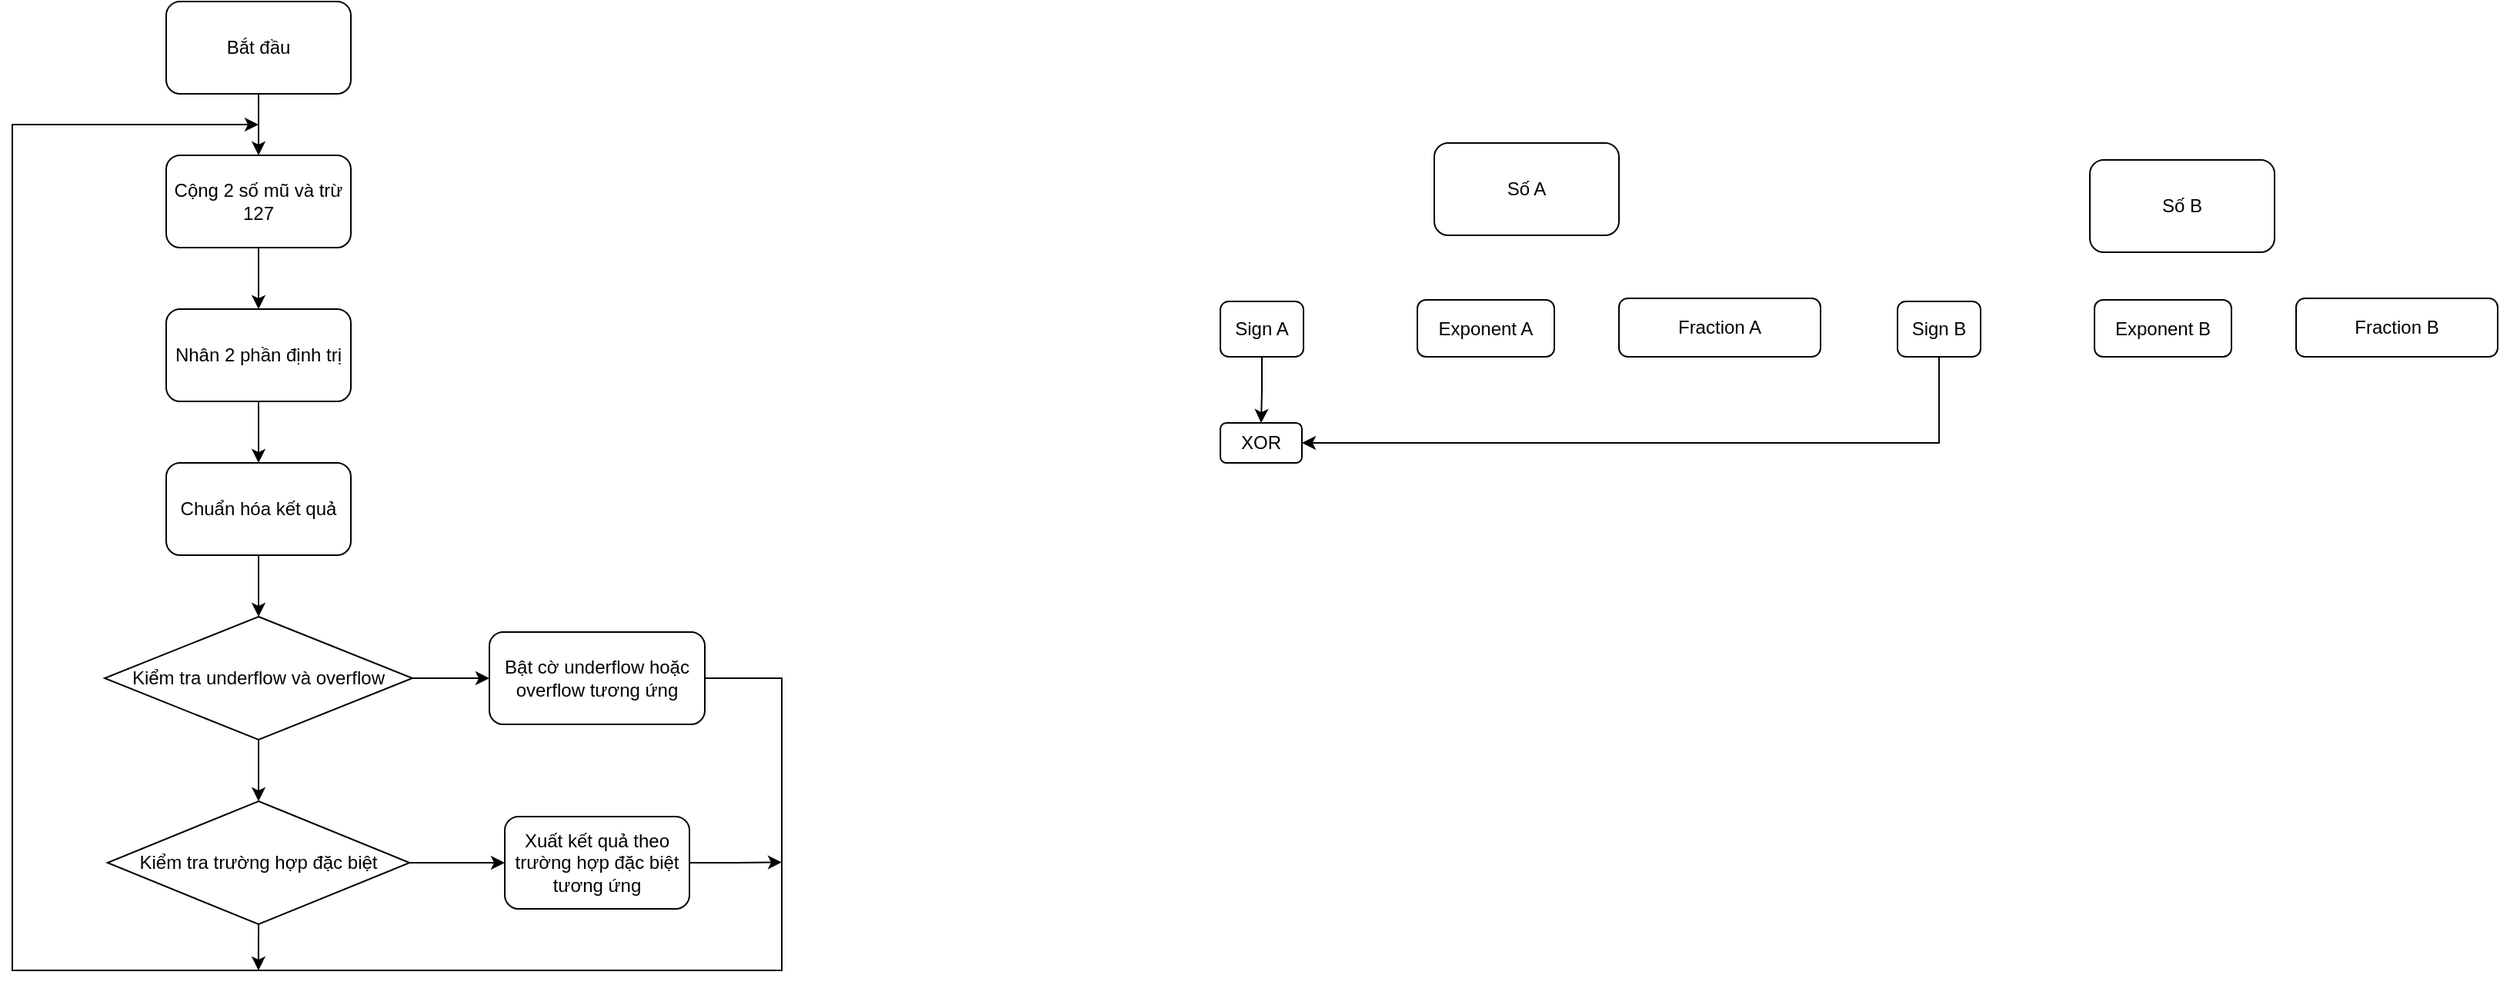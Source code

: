 <mxfile version="15.8.6" type="github">
  <diagram id="RJO8PuPAGNzROMasVjRf" name="Page-1">
    <mxGraphModel dx="831" dy="457" grid="0" gridSize="10" guides="1" tooltips="1" connect="1" arrows="1" fold="1" page="1" pageScale="1" pageWidth="3300" pageHeight="4681" math="0" shadow="0">
      <root>
        <mxCell id="0" />
        <mxCell id="1" parent="0" />
        <mxCell id="YzzIFXypt7FN9Ieh2y_I-5" style="edgeStyle=orthogonalEdgeStyle;rounded=0;orthogonalLoop=1;jettySize=auto;html=1;exitX=0.5;exitY=1;exitDx=0;exitDy=0;entryX=0.5;entryY=0;entryDx=0;entryDy=0;" edge="1" parent="1" source="ltvV7gkaToOBS2ahcZOb-1" target="ltvV7gkaToOBS2ahcZOb-2">
          <mxGeometry relative="1" as="geometry" />
        </mxCell>
        <mxCell id="ltvV7gkaToOBS2ahcZOb-1" value="Bắt đầu" style="rounded=1;whiteSpace=wrap;html=1;" parent="1" vertex="1">
          <mxGeometry x="400" y="140" width="120" height="60" as="geometry" />
        </mxCell>
        <mxCell id="YzzIFXypt7FN9Ieh2y_I-6" style="edgeStyle=orthogonalEdgeStyle;rounded=0;orthogonalLoop=1;jettySize=auto;html=1;exitX=0.5;exitY=1;exitDx=0;exitDy=0;entryX=0.5;entryY=0;entryDx=0;entryDy=0;" edge="1" parent="1" source="ltvV7gkaToOBS2ahcZOb-2" target="ltvV7gkaToOBS2ahcZOb-3">
          <mxGeometry relative="1" as="geometry" />
        </mxCell>
        <mxCell id="ltvV7gkaToOBS2ahcZOb-2" value="Cộng 2 số mũ và trừ 127" style="rounded=1;whiteSpace=wrap;html=1;" parent="1" vertex="1">
          <mxGeometry x="400" y="240" width="120" height="60" as="geometry" />
        </mxCell>
        <mxCell id="YzzIFXypt7FN9Ieh2y_I-7" style="edgeStyle=orthogonalEdgeStyle;rounded=0;orthogonalLoop=1;jettySize=auto;html=1;exitX=0.5;exitY=1;exitDx=0;exitDy=0;entryX=0.5;entryY=0;entryDx=0;entryDy=0;" edge="1" parent="1" source="ltvV7gkaToOBS2ahcZOb-3" target="ltvV7gkaToOBS2ahcZOb-4">
          <mxGeometry relative="1" as="geometry" />
        </mxCell>
        <mxCell id="ltvV7gkaToOBS2ahcZOb-3" value="Nhân 2 phần định trị" style="rounded=1;whiteSpace=wrap;html=1;" parent="1" vertex="1">
          <mxGeometry x="400" y="340" width="120" height="60" as="geometry" />
        </mxCell>
        <mxCell id="YzzIFXypt7FN9Ieh2y_I-8" style="edgeStyle=orthogonalEdgeStyle;rounded=0;orthogonalLoop=1;jettySize=auto;html=1;exitX=0.5;exitY=1;exitDx=0;exitDy=0;" edge="1" parent="1" source="ltvV7gkaToOBS2ahcZOb-4" target="YzzIFXypt7FN9Ieh2y_I-1">
          <mxGeometry relative="1" as="geometry" />
        </mxCell>
        <mxCell id="ltvV7gkaToOBS2ahcZOb-4" value="Chuẩn hóa kết quả&lt;br&gt;" style="rounded=1;whiteSpace=wrap;html=1;" parent="1" vertex="1">
          <mxGeometry x="400" y="440" width="120" height="60" as="geometry" />
        </mxCell>
        <mxCell id="YzzIFXypt7FN9Ieh2y_I-9" style="edgeStyle=orthogonalEdgeStyle;rounded=0;orthogonalLoop=1;jettySize=auto;html=1;exitX=0.5;exitY=1;exitDx=0;exitDy=0;entryX=0.5;entryY=0;entryDx=0;entryDy=0;" edge="1" parent="1" source="YzzIFXypt7FN9Ieh2y_I-1" target="YzzIFXypt7FN9Ieh2y_I-3">
          <mxGeometry relative="1" as="geometry" />
        </mxCell>
        <mxCell id="YzzIFXypt7FN9Ieh2y_I-10" style="edgeStyle=orthogonalEdgeStyle;rounded=0;orthogonalLoop=1;jettySize=auto;html=1;exitX=1;exitY=0.5;exitDx=0;exitDy=0;entryX=0;entryY=0.5;entryDx=0;entryDy=0;" edge="1" parent="1" source="YzzIFXypt7FN9Ieh2y_I-1" target="YzzIFXypt7FN9Ieh2y_I-2">
          <mxGeometry relative="1" as="geometry" />
        </mxCell>
        <mxCell id="YzzIFXypt7FN9Ieh2y_I-1" value="Kiểm tra underflow và overflow" style="rhombus;whiteSpace=wrap;html=1;" vertex="1" parent="1">
          <mxGeometry x="360" y="540" width="200" height="80" as="geometry" />
        </mxCell>
        <mxCell id="YzzIFXypt7FN9Ieh2y_I-2" value="Bật cờ underflow hoặc overflow tương ứng" style="rounded=1;whiteSpace=wrap;html=1;" vertex="1" parent="1">
          <mxGeometry x="610" y="550" width="140" height="60" as="geometry" />
        </mxCell>
        <mxCell id="YzzIFXypt7FN9Ieh2y_I-11" style="edgeStyle=orthogonalEdgeStyle;rounded=0;orthogonalLoop=1;jettySize=auto;html=1;exitX=1;exitY=0.5;exitDx=0;exitDy=0;entryX=0;entryY=0.5;entryDx=0;entryDy=0;" edge="1" parent="1" source="YzzIFXypt7FN9Ieh2y_I-3" target="YzzIFXypt7FN9Ieh2y_I-4">
          <mxGeometry relative="1" as="geometry" />
        </mxCell>
        <mxCell id="YzzIFXypt7FN9Ieh2y_I-17" style="edgeStyle=orthogonalEdgeStyle;rounded=0;orthogonalLoop=1;jettySize=auto;html=1;exitX=0.5;exitY=1;exitDx=0;exitDy=0;" edge="1" parent="1" source="YzzIFXypt7FN9Ieh2y_I-3">
          <mxGeometry relative="1" as="geometry">
            <mxPoint x="459.941" y="770" as="targetPoint" />
          </mxGeometry>
        </mxCell>
        <mxCell id="YzzIFXypt7FN9Ieh2y_I-3" value="&lt;span&gt;Kiểm tra trường hợp đặc biệt&lt;/span&gt;" style="rhombus;whiteSpace=wrap;html=1;" vertex="1" parent="1">
          <mxGeometry x="361.88" y="660" width="196.25" height="80" as="geometry" />
        </mxCell>
        <mxCell id="YzzIFXypt7FN9Ieh2y_I-15" style="edgeStyle=orthogonalEdgeStyle;rounded=0;orthogonalLoop=1;jettySize=auto;html=1;exitX=1;exitY=0.5;exitDx=0;exitDy=0;" edge="1" parent="1" source="YzzIFXypt7FN9Ieh2y_I-4">
          <mxGeometry relative="1" as="geometry">
            <mxPoint x="800" y="699.706" as="targetPoint" />
          </mxGeometry>
        </mxCell>
        <mxCell id="YzzIFXypt7FN9Ieh2y_I-4" value="Xuất kết quả theo trường hợp đặc biệt tương ứng" style="rounded=1;whiteSpace=wrap;html=1;" vertex="1" parent="1">
          <mxGeometry x="620" y="670" width="120" height="60" as="geometry" />
        </mxCell>
        <mxCell id="YzzIFXypt7FN9Ieh2y_I-14" value="" style="endArrow=classic;html=1;rounded=0;exitX=1;exitY=0.5;exitDx=0;exitDy=0;" edge="1" parent="1" source="YzzIFXypt7FN9Ieh2y_I-2">
          <mxGeometry width="50" height="50" relative="1" as="geometry">
            <mxPoint x="780" y="500" as="sourcePoint" />
            <mxPoint x="460" y="220" as="targetPoint" />
            <Array as="points">
              <mxPoint x="800" y="580" />
              <mxPoint x="800" y="770" />
              <mxPoint x="300" y="770" />
              <mxPoint x="300" y="220" />
            </Array>
          </mxGeometry>
        </mxCell>
        <mxCell id="YzzIFXypt7FN9Ieh2y_I-18" value="Số A" style="rounded=1;whiteSpace=wrap;html=1;" vertex="1" parent="1">
          <mxGeometry x="1224" y="232" width="120" height="60" as="geometry" />
        </mxCell>
        <mxCell id="YzzIFXypt7FN9Ieh2y_I-19" value="Số B" style="rounded=1;whiteSpace=wrap;html=1;" vertex="1" parent="1">
          <mxGeometry x="1650" y="243" width="120" height="60" as="geometry" />
        </mxCell>
        <mxCell id="YzzIFXypt7FN9Ieh2y_I-27" style="edgeStyle=orthogonalEdgeStyle;rounded=0;orthogonalLoop=1;jettySize=auto;html=1;exitX=0.5;exitY=1;exitDx=0;exitDy=0;entryX=0.5;entryY=0;entryDx=0;entryDy=0;" edge="1" parent="1" source="YzzIFXypt7FN9Ieh2y_I-20" target="YzzIFXypt7FN9Ieh2y_I-26">
          <mxGeometry relative="1" as="geometry" />
        </mxCell>
        <mxCell id="YzzIFXypt7FN9Ieh2y_I-20" value="Sign A" style="rounded=1;whiteSpace=wrap;html=1;" vertex="1" parent="1">
          <mxGeometry x="1085" y="335" width="54" height="36" as="geometry" />
        </mxCell>
        <mxCell id="YzzIFXypt7FN9Ieh2y_I-21" value="Exponent A" style="rounded=1;whiteSpace=wrap;html=1;" vertex="1" parent="1">
          <mxGeometry x="1213" y="334" width="89" height="37" as="geometry" />
        </mxCell>
        <mxCell id="YzzIFXypt7FN9Ieh2y_I-22" value="Fraction A" style="rounded=1;whiteSpace=wrap;html=1;" vertex="1" parent="1">
          <mxGeometry x="1344" y="333" width="131" height="38" as="geometry" />
        </mxCell>
        <mxCell id="YzzIFXypt7FN9Ieh2y_I-28" style="edgeStyle=orthogonalEdgeStyle;rounded=0;orthogonalLoop=1;jettySize=auto;html=1;exitX=0.5;exitY=1;exitDx=0;exitDy=0;entryX=1;entryY=0.5;entryDx=0;entryDy=0;" edge="1" parent="1" source="YzzIFXypt7FN9Ieh2y_I-23" target="YzzIFXypt7FN9Ieh2y_I-26">
          <mxGeometry relative="1" as="geometry" />
        </mxCell>
        <mxCell id="YzzIFXypt7FN9Ieh2y_I-23" value="Sign B" style="rounded=1;whiteSpace=wrap;html=1;" vertex="1" parent="1">
          <mxGeometry x="1525" y="335" width="54" height="36" as="geometry" />
        </mxCell>
        <mxCell id="YzzIFXypt7FN9Ieh2y_I-24" value="Exponent B" style="rounded=1;whiteSpace=wrap;html=1;" vertex="1" parent="1">
          <mxGeometry x="1653" y="334" width="89" height="37" as="geometry" />
        </mxCell>
        <mxCell id="YzzIFXypt7FN9Ieh2y_I-25" value="Fraction B" style="rounded=1;whiteSpace=wrap;html=1;" vertex="1" parent="1">
          <mxGeometry x="1784" y="333" width="131" height="38" as="geometry" />
        </mxCell>
        <mxCell id="YzzIFXypt7FN9Ieh2y_I-26" value="XOR" style="rounded=1;whiteSpace=wrap;html=1;" vertex="1" parent="1">
          <mxGeometry x="1085" y="414" width="53" height="26" as="geometry" />
        </mxCell>
      </root>
    </mxGraphModel>
  </diagram>
</mxfile>
